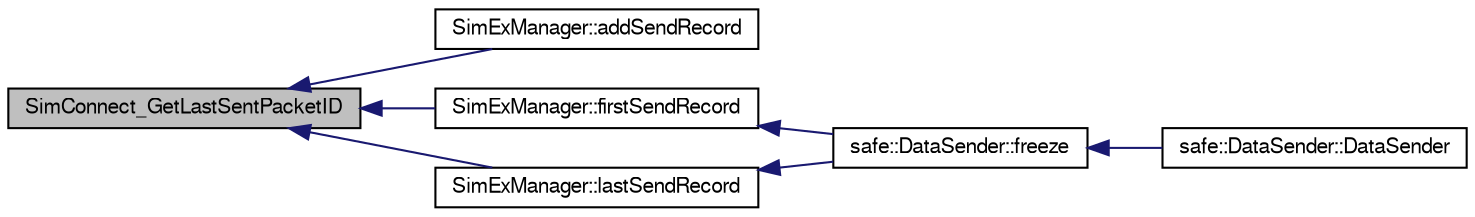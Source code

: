 digraph "SimConnect_GetLastSentPacketID"
{
  bgcolor="transparent";
  edge [fontname="FreeSans",fontsize="10",labelfontname="FreeSans",labelfontsize="10"];
  node [fontname="FreeSans",fontsize="10",shape=record];
  rankdir="LR";
  Node1 [label="SimConnect_GetLastSentPacketID",height=0.2,width=0.4,color="black", fillcolor="grey75", style="filled" fontcolor="black"];
  Node1 -> Node2 [dir="back",color="midnightblue",fontsize="10",style="solid",fontname="FreeSans"];
  Node2 [label="SimExManager::addSendRecord",height=0.2,width=0.4,color="black",URL="$classSimExManager.html#a0f3380b98c2b5df7f405baec3a64ed37"];
  Node1 -> Node3 [dir="back",color="midnightblue",fontsize="10",style="solid",fontname="FreeSans"];
  Node3 [label="SimExManager::firstSendRecord",height=0.2,width=0.4,color="black",URL="$classSimExManager.html#a9d815a07d82c57eb8c6ed593dd6157fe"];
  Node3 -> Node4 [dir="back",color="midnightblue",fontsize="10",style="solid",fontname="FreeSans"];
  Node4 [label="safe::DataSender::freeze",height=0.2,width=0.4,color="black",URL="$classsafe_1_1DataSender.html#a0a33d17a5f0b91757aaee65ae29fdedf"];
  Node4 -> Node5 [dir="back",color="midnightblue",fontsize="10",style="solid",fontname="FreeSans"];
  Node5 [label="safe::DataSender::DataSender",height=0.2,width=0.4,color="black",URL="$classsafe_1_1DataSender.html#a7f2818630fca71d92179e12cf414fb16"];
  Node1 -> Node6 [dir="back",color="midnightblue",fontsize="10",style="solid",fontname="FreeSans"];
  Node6 [label="SimExManager::lastSendRecord",height=0.2,width=0.4,color="black",URL="$classSimExManager.html#aecd7292ab1e8e417d6b7d57c10e52971"];
  Node6 -> Node4 [dir="back",color="midnightblue",fontsize="10",style="solid",fontname="FreeSans"];
}
